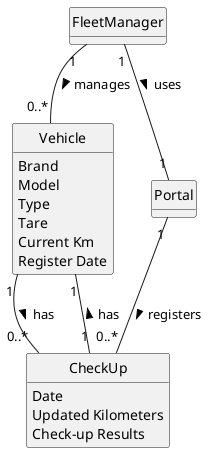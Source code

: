 @startuml
skinparam monochrome true
skinparam packageStyle rectangle
skinparam shadowing false
skinparam monochrome true
skinparam packageStyle rectangle
skinparam shadowing false
'skinparam linetype ortho
'left to right direction
skinparam classAttributeIconSize 0
hide circle
hide methods

class Vehicle {
  Brand
  Model
  Type
  Tare
  Current Km
  Register Date
}

class CheckUp {
  Date
  Updated Kilometers
  Check-up Results
}

class FleetManager {

}

class Portal{

}
FleetManager "1" -- "1" Portal : uses >
Vehicle "1" -- "0..*" CheckUp : has >
Vehicle "1" -- "1" CheckUp : has <
Portal "1" -- "0..*" CheckUp : registers >
FleetManager "1" -- "0..*" Vehicle : manages >

@enduml